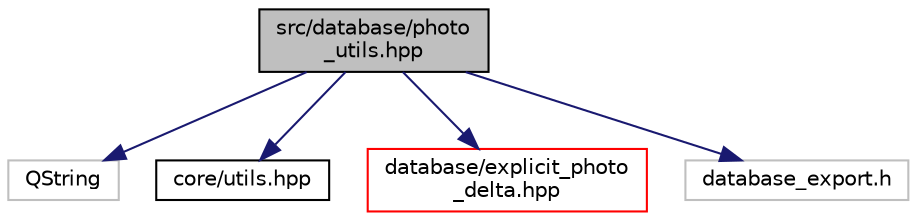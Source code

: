 digraph "src/database/photo_utils.hpp"
{
 // LATEX_PDF_SIZE
  edge [fontname="Helvetica",fontsize="10",labelfontname="Helvetica",labelfontsize="10"];
  node [fontname="Helvetica",fontsize="10",shape=record];
  Node1 [label="src/database/photo\l_utils.hpp",height=0.2,width=0.4,color="black", fillcolor="grey75", style="filled", fontcolor="black",tooltip=" "];
  Node1 -> Node2 [color="midnightblue",fontsize="10",style="solid",fontname="Helvetica"];
  Node2 [label="QString",height=0.2,width=0.4,color="grey75", fillcolor="white", style="filled",tooltip=" "];
  Node1 -> Node3 [color="midnightblue",fontsize="10",style="solid",fontname="Helvetica"];
  Node3 [label="core/utils.hpp",height=0.2,width=0.4,color="black", fillcolor="white", style="filled",URL="$core_2utils_8hpp.html",tooltip=" "];
  Node1 -> Node4 [color="midnightblue",fontsize="10",style="solid",fontname="Helvetica"];
  Node4 [label="database/explicit_photo\l_delta.hpp",height=0.2,width=0.4,color="red", fillcolor="white", style="filled",URL="$explicit__photo__delta_8hpp.html",tooltip=" "];
  Node1 -> Node21 [color="midnightblue",fontsize="10",style="solid",fontname="Helvetica"];
  Node21 [label="database_export.h",height=0.2,width=0.4,color="grey75", fillcolor="white", style="filled",tooltip=" "];
}
